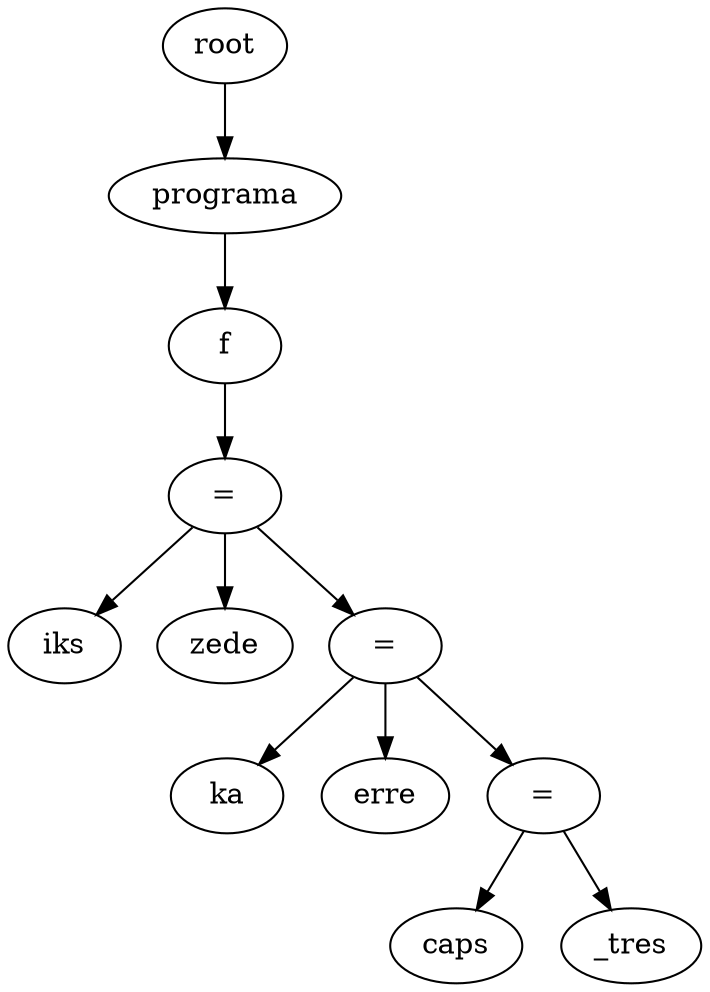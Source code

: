 digraph G {
node_0x990c890 [label="iks"]
node_0x990c8d0 [label="zede"]
node_0x990c8e8 [label="="]
node_0x990c8e8 -> node_0x990c890
node_0x990c8e8 -> node_0x990c8d0
node_0x990c928 [label="ka"]
node_0x990c968 [label="erre"]
node_0x990c980 [label="="]
node_0x990c980 -> node_0x990c928
node_0x990c980 -> node_0x990c968
node_0x990c9c0 [label="caps"]
node_0x990ca00 [label="_tres"]
node_0x990ca18 [label="="]
node_0x990ca18 -> node_0x990c9c0
node_0x990ca18 -> node_0x990ca00
node_0x990c980 -> node_0x990ca18
node_0x990c8e8 -> node_0x990c980
node_0x990ca30 [label="f"]
node_0x990ca30 -> node_0x990c8e8
node_0x990ca60 [label="programa"]
node_0x990ca60 -> node_0x990ca30
root -> node_0x990ca60
  root [label="root"]
}
